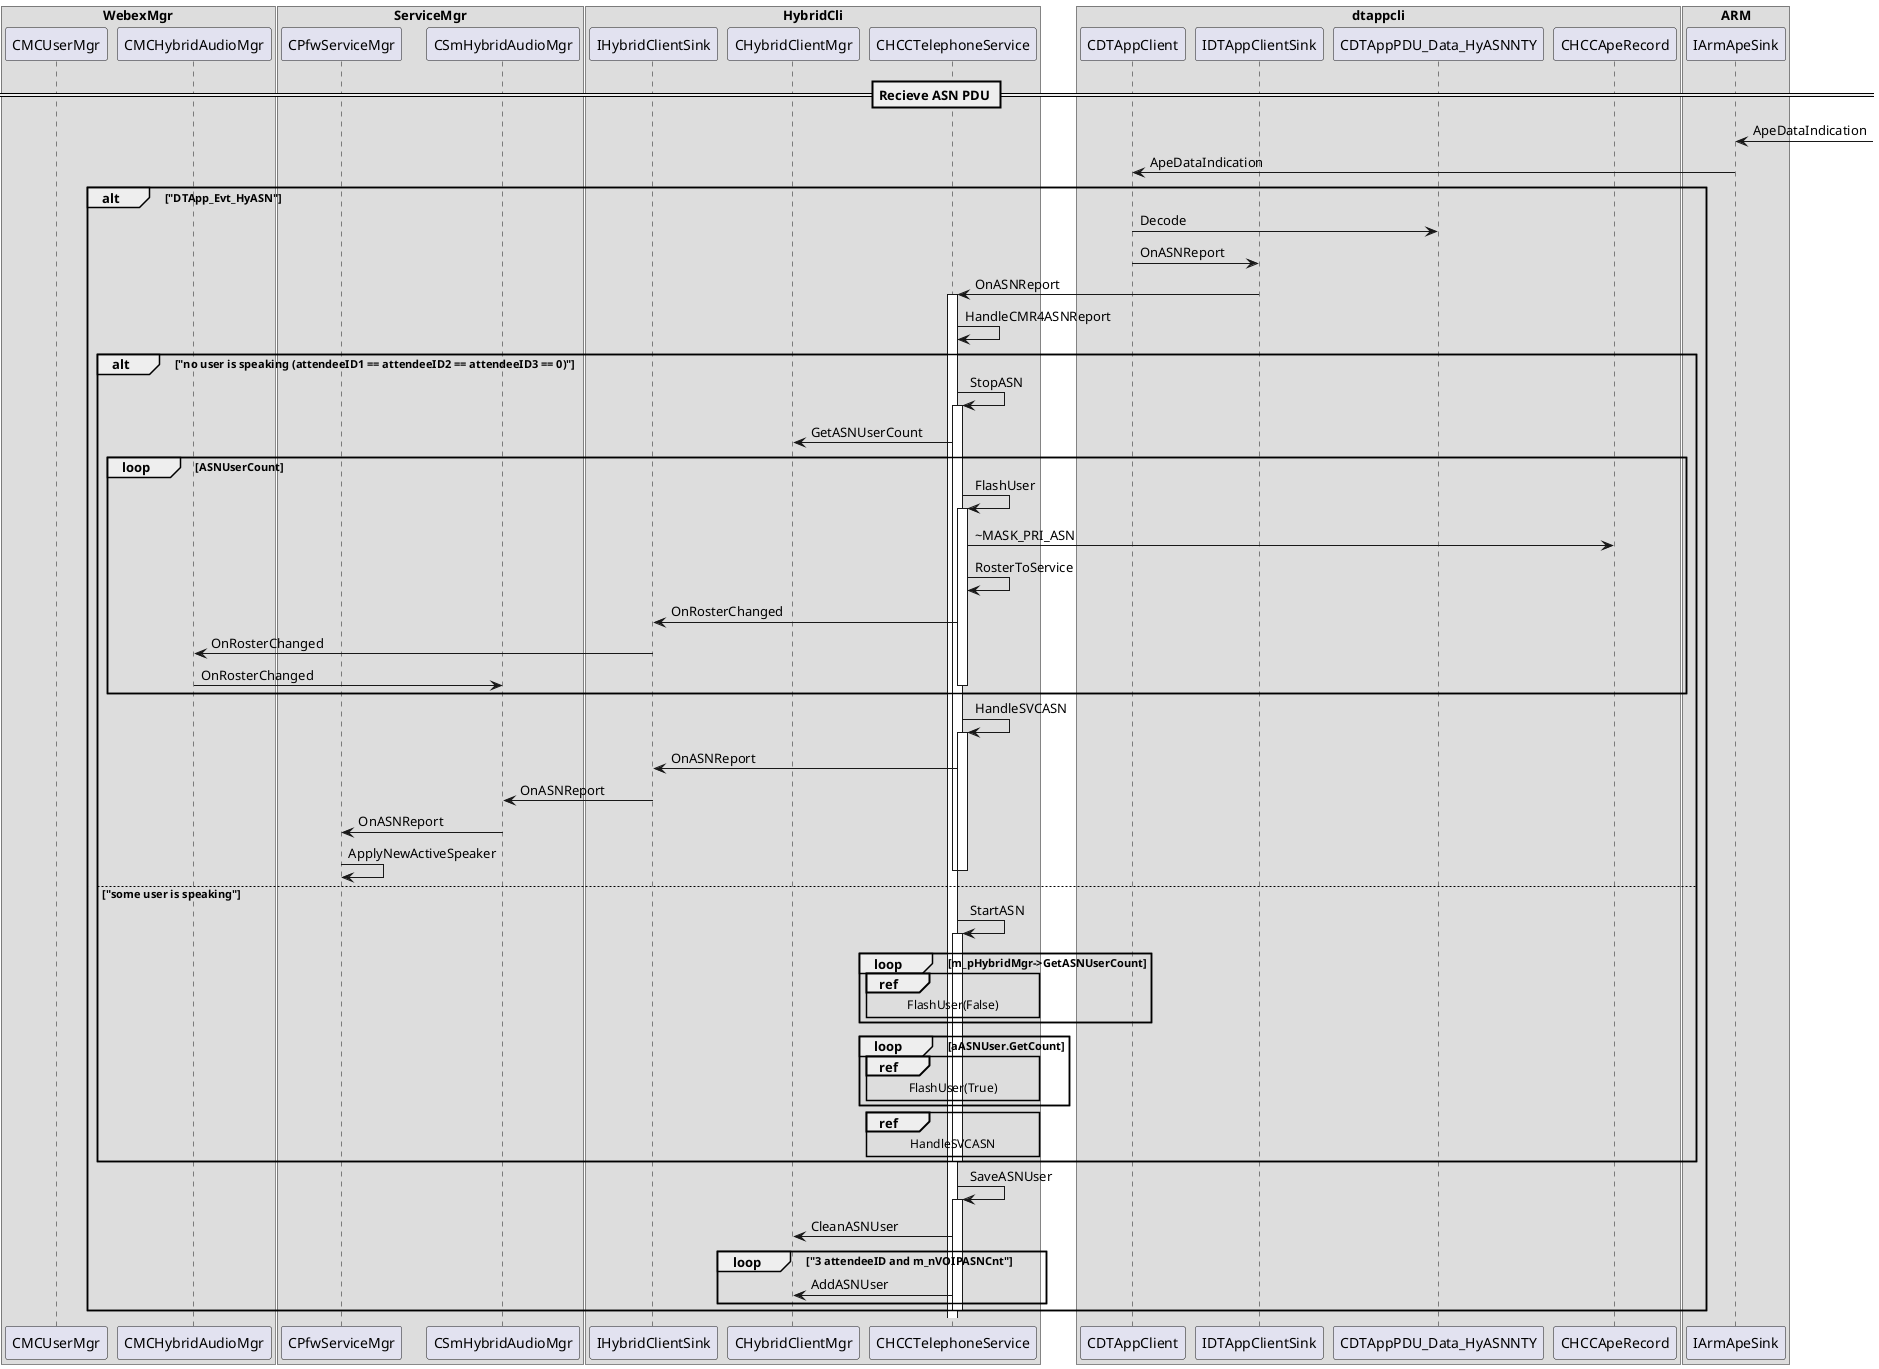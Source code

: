@startuml
box "WebexMgr"

participant "CMCUserMgr"
participant "CMCHybridAudioMgr"

end box

box "ServiceMgr"

participant CPfwServiceMgr
participant CSmHybridAudioMgr

end box

box "HybridCli"

participant IHybridClientSink
participant CHybridClientMgr
participant CHCCTelephoneService

end box

box "dtappcli"

participant CDTAppClient
participant IDTAppClientSink
participant CDTAppPDU_Data_HyASNNTY
participant CHCCApeRecord
end box

box "ARM"

participant IArmApeSink

end box


== Recieve ASN PDU ==

IArmApeSink <-] : ApeDataIndication
IArmApeSink -> CDTAppClient : ApeDataIndication

alt "DTApp_Evt_HyASN"
CDTAppClient -> CDTAppPDU_Data_HyASNNTY : Decode
CDTAppClient -> IDTAppClientSink : OnASNReport
IDTAppClientSink -> CHCCTelephoneService : OnASNReport
activate CHCCTelephoneService

CHCCTelephoneService -> CHCCTelephoneService : HandleCMR4ASNReport

alt "no user is speaking (attendeeID1 == attendeeID2 == attendeeID3 == 0)"

CHCCTelephoneService -> CHCCTelephoneService : StopASN

activate CHCCTelephoneService
CHCCTelephoneService -> CHybridClientMgr : GetASNUserCount

loop ASNUserCount
CHCCTelephoneService -> CHCCTelephoneService : FlashUser

activate CHCCTelephoneService
CHCCTelephoneService -> CHCCApeRecord : ~MASK_PRI_ASN
CHCCTelephoneService -> CHCCTelephoneService : RosterToService
CHCCTelephoneService -> IHybridClientSink : OnRosterChanged
IHybridClientSink -> CMCHybridAudioMgr : OnRosterChanged
CMCHybridAudioMgr -> CSmHybridAudioMgr : OnRosterChanged

deactivate CHCCTelephoneService
end

CHCCTelephoneService -> CHCCTelephoneService : HandleSVCASN
activate CHCCTelephoneService
CHCCTelephoneService -> IHybridClientSink : OnASNReport
IHybridClientSink -> CSmHybridAudioMgr : OnASNReport
CSmHybridAudioMgr -> CPfwServiceMgr : OnASNReport
CPfwServiceMgr -> CPfwServiceMgr : ApplyNewActiveSpeaker
deactivate CHCCTelephoneService
deactivate CHCCTelephoneService

else "some user is speaking"
CHCCTelephoneService -> CHCCTelephoneService : StartASN
activate CHCCTelephoneService
loop m_pHybridMgr->GetASNUserCount

ref over CHCCTelephoneService, CHCCTelephoneService : FlashUser(False)
end

loop aASNUser.GetCount
ref over CHCCTelephoneService, CHCCTelephoneService : FlashUser(True)
end

ref over CHCCTelephoneService, CHCCTelephoneService : HandleSVCASN
deactivate CHCCTelephoneService
end

CHCCTelephoneService -> CHCCTelephoneService : SaveASNUser

activate CHCCTelephoneService
CHCCTelephoneService -> CHybridClientMgr : CleanASNUser

loop "3 attendeeID and m_nVOIPASNCnt"
CHCCTelephoneService -> CHybridClientMgr : AddASNUser
end

deactivate CHCCTelephoneService

end
@enduml